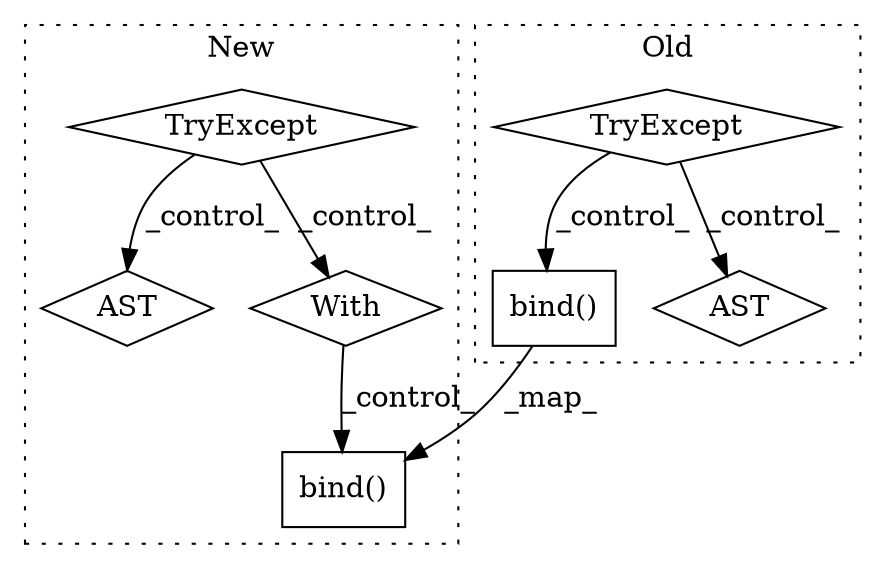 digraph G {
subgraph cluster0 {
1 [label="bind()" a="75" s="866,885" l="7,1" shape="box"];
5 [label="TryExcept" a="71" s="849" l="17" shape="diamond"];
6 [label="AST" a="2" s="1278,0" l="7,0" shape="diamond"];
label = "Old";
style="dotted";
}
subgraph cluster1 {
2 [label="bind()" a="75" s="713,736" l="7,1" shape="box"];
3 [label="TryExcept" a="71" s="627" l="13" shape="diamond"];
4 [label="AST" a="2" s="837,0" l="7,0" shape="diamond"];
7 [label="With" a="39" s="640,651" l="5,62" shape="diamond"];
label = "New";
style="dotted";
}
1 -> 2 [label="_map_"];
3 -> 7 [label="_control_"];
3 -> 4 [label="_control_"];
5 -> 6 [label="_control_"];
5 -> 1 [label="_control_"];
7 -> 2 [label="_control_"];
}